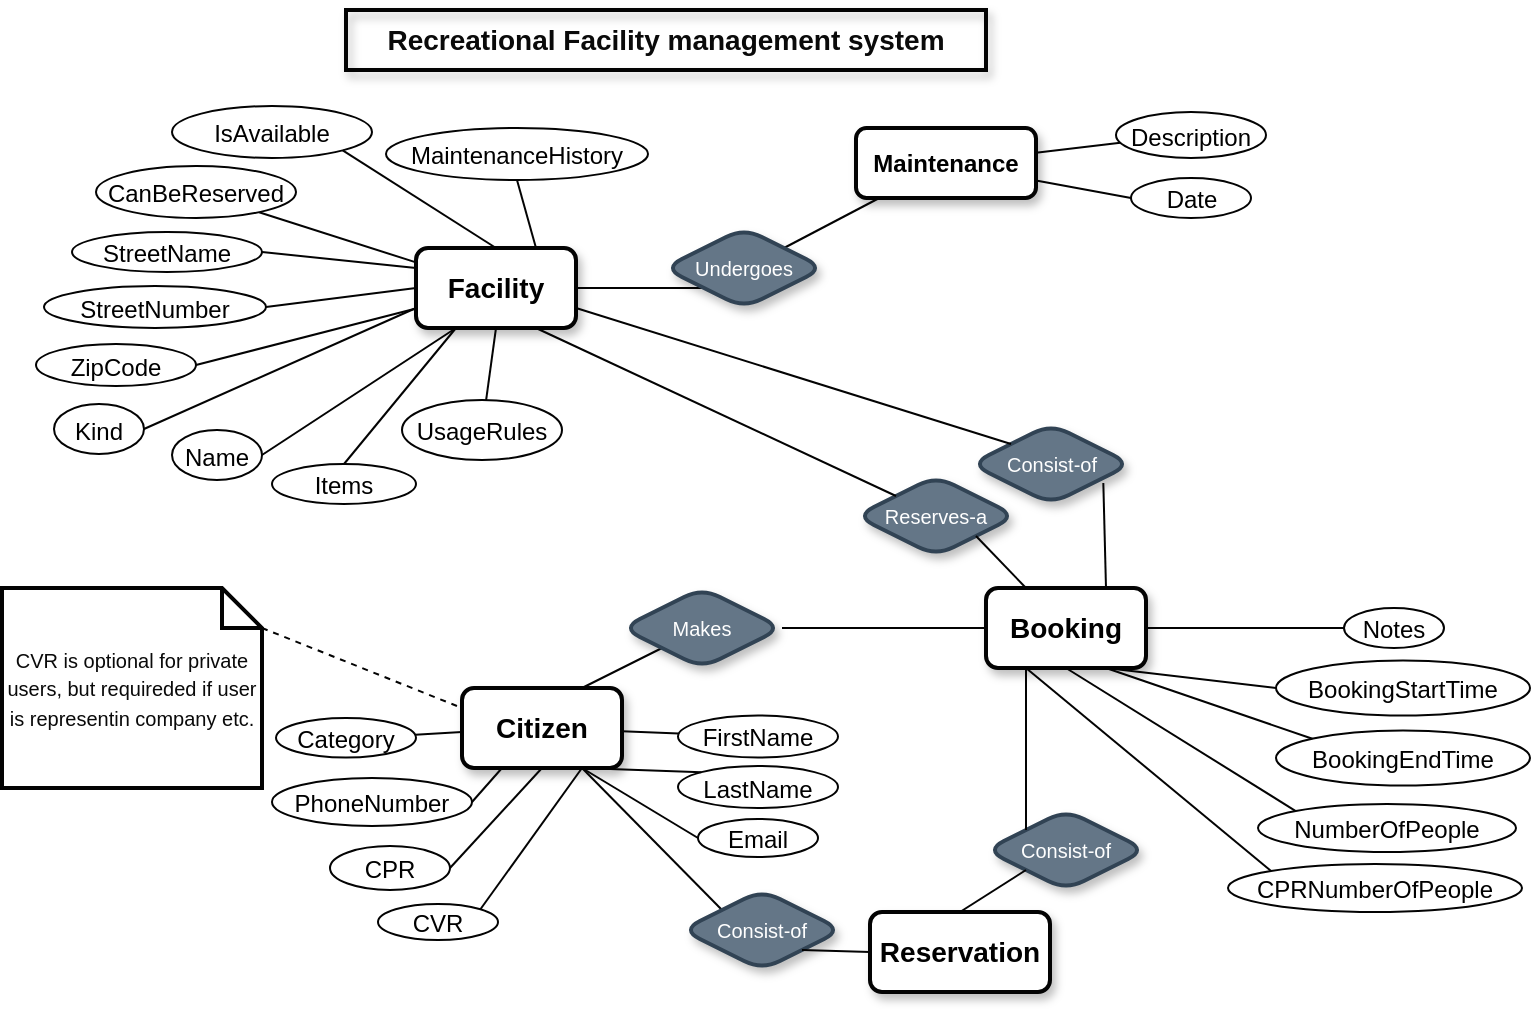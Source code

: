 <mxfile>
    <diagram id="R2lEEEUBdFMjLlhIrx00" name="RecreationalFacilityManagementSystem">
        <mxGraphModel dx="739" dy="653" grid="0" gridSize="10" guides="1" tooltips="1" connect="1" arrows="1" fold="1" page="1" pageScale="1" pageWidth="850" pageHeight="1100" background="#ffffff" math="0" shadow="0" extFonts="Permanent Marker^https://fonts.googleapis.com/css?family=Permanent+Marker">
            <root>
                <mxCell id="0"/>
                <mxCell id="1" parent="0"/>
                <mxCell id="12A3PGkBAE_qX95ZuoiP-11" value="" style="rounded=0;orthogonalLoop=1;jettySize=auto;html=1;fontSize=12;endArrow=none;endFill=0;strokeColor=#030303;" parent="1" source="12A3PGkBAE_qX95ZuoiP-1" target="12A3PGkBAE_qX95ZuoiP-6" edge="1">
                    <mxGeometry relative="1" as="geometry"/>
                </mxCell>
                <mxCell id="12A3PGkBAE_qX95ZuoiP-1" value="&lt;font style=&quot;font-size: 14px;&quot;&gt;Facility&lt;/font&gt;" style="rounded=1;whiteSpace=wrap;html=1;shadow=1;strokeWidth=2;strokeColor=#030303;fontStyle=1" parent="1" vertex="1">
                    <mxGeometry x="244" y="207" width="80" height="40" as="geometry"/>
                </mxCell>
                <mxCell id="12A3PGkBAE_qX95ZuoiP-62" style="edgeStyle=none;rounded=0;orthogonalLoop=1;jettySize=auto;html=1;exitX=0.75;exitY=0;exitDx=0;exitDy=0;entryX=0;entryY=1;entryDx=0;entryDy=0;fontSize=10;endArrow=none;endFill=0;strokeColor=#030303;" parent="1" source="12A3PGkBAE_qX95ZuoiP-2" target="12A3PGkBAE_qX95ZuoiP-61" edge="1">
                    <mxGeometry relative="1" as="geometry"/>
                </mxCell>
                <mxCell id="12A3PGkBAE_qX95ZuoiP-2" value="&lt;font style=&quot;font-size: 14px&quot;&gt;Citizen&lt;/font&gt;" style="rounded=1;whiteSpace=wrap;html=1;shadow=1;strokeWidth=2;strokeColor=#030303;fontStyle=1" parent="1" vertex="1">
                    <mxGeometry x="267" y="427" width="80" height="40" as="geometry"/>
                </mxCell>
                <mxCell id="12A3PGkBAE_qX95ZuoiP-42" style="rounded=0;orthogonalLoop=1;jettySize=auto;html=1;exitX=0.5;exitY=1;exitDx=0;exitDy=0;fontSize=12;endArrow=none;endFill=0;strokeColor=#030303;entryX=0;entryY=0;entryDx=0;entryDy=0;" parent="1" source="12A3PGkBAE_qX95ZuoiP-3" target="12A3PGkBAE_qX95ZuoiP-40" edge="1">
                    <mxGeometry relative="1" as="geometry"/>
                </mxCell>
                <mxCell id="12A3PGkBAE_qX95ZuoiP-44" style="rounded=0;orthogonalLoop=1;jettySize=auto;html=1;exitX=0.75;exitY=1;exitDx=0;exitDy=0;entryX=0;entryY=0.5;entryDx=0;entryDy=0;fontSize=12;endArrow=none;endFill=0;strokeColor=#030303;" parent="1" source="12A3PGkBAE_qX95ZuoiP-3" target="12A3PGkBAE_qX95ZuoiP-39" edge="1">
                    <mxGeometry relative="1" as="geometry"/>
                </mxCell>
                <mxCell id="12A3PGkBAE_qX95ZuoiP-63" style="edgeStyle=none;rounded=0;orthogonalLoop=1;jettySize=auto;html=1;exitX=0;exitY=0.5;exitDx=0;exitDy=0;entryX=1;entryY=0.5;entryDx=0;entryDy=0;fontSize=10;endArrow=none;endFill=0;strokeColor=#030303;" parent="1" source="12A3PGkBAE_qX95ZuoiP-3" target="12A3PGkBAE_qX95ZuoiP-61" edge="1">
                    <mxGeometry relative="1" as="geometry"/>
                </mxCell>
                <mxCell id="12A3PGkBAE_qX95ZuoiP-3" value="&lt;font style=&quot;font-size: 14px;&quot;&gt;Booking&lt;/font&gt;" style="rounded=1;whiteSpace=wrap;html=1;shadow=1;strokeWidth=2;strokeColor=#030303;fontStyle=1" parent="1" vertex="1">
                    <mxGeometry x="529" y="377" width="80" height="40" as="geometry"/>
                </mxCell>
                <mxCell id="12A3PGkBAE_qX95ZuoiP-4" value="&lt;font style=&quot;font-size: 12px&quot;&gt;Maintenance&lt;br&gt;&lt;/font&gt;" style="rounded=1;whiteSpace=wrap;html=1;shadow=1;strokeWidth=2;strokeColor=#030303;fontStyle=1" parent="1" vertex="1">
                    <mxGeometry x="464" y="147" width="90" height="35" as="geometry"/>
                </mxCell>
                <mxCell id="12A3PGkBAE_qX95ZuoiP-6" value="&lt;font style=&quot;font-size: 12px;&quot;&gt;CanBeReserved&lt;/font&gt;" style="ellipse;whiteSpace=wrap;html=1;fontSize=14;strokeColor=#030303;" parent="1" vertex="1">
                    <mxGeometry x="84" y="166" width="100" height="26" as="geometry"/>
                </mxCell>
                <mxCell id="12A3PGkBAE_qX95ZuoiP-49" style="rounded=0;orthogonalLoop=1;jettySize=auto;html=1;exitX=1;exitY=0.5;exitDx=0;exitDy=0;entryX=0;entryY=0.75;entryDx=0;entryDy=0;fontSize=12;endArrow=none;endFill=0;strokeColor=#030303;" parent="1" source="12A3PGkBAE_qX95ZuoiP-7" target="12A3PGkBAE_qX95ZuoiP-1" edge="1">
                    <mxGeometry relative="1" as="geometry"/>
                </mxCell>
                <mxCell id="12A3PGkBAE_qX95ZuoiP-7" value="&lt;span style=&quot;font-size: 12px;&quot;&gt;Kind&lt;/span&gt;" style="ellipse;whiteSpace=wrap;html=1;fontSize=14;strokeColor=#030303;" parent="1" vertex="1">
                    <mxGeometry x="63" y="285" width="45" height="25" as="geometry"/>
                </mxCell>
                <mxCell id="12A3PGkBAE_qX95ZuoiP-18" value="" style="rounded=0;orthogonalLoop=1;jettySize=auto;html=1;fontSize=12;endArrow=none;endFill=0;strokeColor=#030303;exitX=0.5;exitY=1;exitDx=0;exitDy=0;" parent="1" source="12A3PGkBAE_qX95ZuoiP-1" target="12A3PGkBAE_qX95ZuoiP-15" edge="1">
                    <mxGeometry relative="1" as="geometry">
                        <mxPoint x="299.23" y="305.707" as="sourcePoint"/>
                    </mxGeometry>
                </mxCell>
                <mxCell id="12A3PGkBAE_qX95ZuoiP-17" style="rounded=0;orthogonalLoop=1;jettySize=auto;html=1;exitX=0.5;exitY=0;exitDx=0;exitDy=0;entryX=0.25;entryY=1;entryDx=0;entryDy=0;fontSize=12;endArrow=none;endFill=0;strokeColor=#030303;" parent="1" source="12A3PGkBAE_qX95ZuoiP-14" target="12A3PGkBAE_qX95ZuoiP-1" edge="1">
                    <mxGeometry relative="1" as="geometry">
                        <mxPoint x="284" y="307" as="targetPoint"/>
                    </mxGeometry>
                </mxCell>
                <mxCell id="12A3PGkBAE_qX95ZuoiP-14" value="&lt;span style=&quot;font-size: 12px;&quot;&gt;Items&lt;/span&gt;" style="ellipse;whiteSpace=wrap;html=1;fontSize=14;strokeColor=#030303;" parent="1" vertex="1">
                    <mxGeometry x="172" y="315" width="72" height="20" as="geometry"/>
                </mxCell>
                <mxCell id="12A3PGkBAE_qX95ZuoiP-15" value="&lt;span style=&quot;font-size: 12px;&quot;&gt;UsageRules&lt;/span&gt;" style="ellipse;whiteSpace=wrap;html=1;fontSize=14;strokeColor=#030303;" parent="1" vertex="1">
                    <mxGeometry x="237" y="283" width="80" height="30" as="geometry"/>
                </mxCell>
                <mxCell id="12A3PGkBAE_qX95ZuoiP-25" value="" style="rounded=0;orthogonalLoop=1;jettySize=auto;html=1;fontSize=12;endArrow=none;endFill=0;strokeColor=#030303;" parent="1" source="12A3PGkBAE_qX95ZuoiP-19" target="12A3PGkBAE_qX95ZuoiP-2" edge="1">
                    <mxGeometry relative="1" as="geometry"/>
                </mxCell>
                <mxCell id="12A3PGkBAE_qX95ZuoiP-19" value="&lt;span style=&quot;font-size: 12px&quot;&gt;FirstName&lt;/span&gt;" style="ellipse;whiteSpace=wrap;html=1;fontSize=14;strokeColor=#030303;" parent="1" vertex="1">
                    <mxGeometry x="375" y="440.75" width="80" height="21" as="geometry"/>
                </mxCell>
                <mxCell id="12A3PGkBAE_qX95ZuoiP-29" style="rounded=0;orthogonalLoop=1;jettySize=auto;html=1;exitX=1;exitY=0.5;exitDx=0;exitDy=0;entryX=0.25;entryY=1;entryDx=0;entryDy=0;fontSize=12;endArrow=none;endFill=0;strokeColor=#030303;" parent="1" source="12A3PGkBAE_qX95ZuoiP-20" target="12A3PGkBAE_qX95ZuoiP-2" edge="1">
                    <mxGeometry relative="1" as="geometry"/>
                </mxCell>
                <mxCell id="12A3PGkBAE_qX95ZuoiP-20" value="&lt;span style=&quot;font-size: 12px;&quot;&gt;PhoneNumber&lt;br&gt;&lt;/span&gt;" style="ellipse;whiteSpace=wrap;html=1;fontSize=14;strokeColor=#030303;" parent="1" vertex="1">
                    <mxGeometry x="172" y="472" width="100" height="24" as="geometry"/>
                </mxCell>
                <mxCell id="12A3PGkBAE_qX95ZuoiP-31" style="rounded=0;orthogonalLoop=1;jettySize=auto;html=1;exitX=0;exitY=0.5;exitDx=0;exitDy=0;entryX=0.75;entryY=1;entryDx=0;entryDy=0;fontSize=12;endArrow=none;endFill=0;strokeColor=#030303;" parent="1" source="12A3PGkBAE_qX95ZuoiP-21" target="12A3PGkBAE_qX95ZuoiP-2" edge="1">
                    <mxGeometry relative="1" as="geometry"/>
                </mxCell>
                <mxCell id="12A3PGkBAE_qX95ZuoiP-21" value="&lt;span style=&quot;font-size: 12px;&quot;&gt;Email&lt;br&gt;&lt;/span&gt;" style="ellipse;whiteSpace=wrap;html=1;fontSize=14;strokeColor=#030303;" parent="1" vertex="1">
                    <mxGeometry x="385" y="492.5" width="60" height="19" as="geometry"/>
                </mxCell>
                <mxCell id="12A3PGkBAE_qX95ZuoiP-32" style="rounded=0;orthogonalLoop=1;jettySize=auto;html=1;exitX=1;exitY=0.5;exitDx=0;exitDy=0;entryX=0.5;entryY=1;entryDx=0;entryDy=0;fontSize=12;endArrow=none;endFill=0;strokeColor=#030303;" parent="1" source="12A3PGkBAE_qX95ZuoiP-22" target="12A3PGkBAE_qX95ZuoiP-2" edge="1">
                    <mxGeometry relative="1" as="geometry"/>
                </mxCell>
                <mxCell id="12A3PGkBAE_qX95ZuoiP-22" value="&lt;span style=&quot;font-size: 12px&quot;&gt;CPR&lt;br&gt;&lt;/span&gt;" style="ellipse;whiteSpace=wrap;html=1;fontSize=14;strokeColor=#030303;" parent="1" vertex="1">
                    <mxGeometry x="201" y="506" width="60" height="22" as="geometry"/>
                </mxCell>
                <mxCell id="12A3PGkBAE_qX95ZuoiP-24" value="" style="rounded=0;orthogonalLoop=1;jettySize=auto;html=1;fontSize=12;endArrow=none;endFill=0;strokeColor=#030303;" parent="1" source="12A3PGkBAE_qX95ZuoiP-23" target="12A3PGkBAE_qX95ZuoiP-2" edge="1">
                    <mxGeometry relative="1" as="geometry"/>
                </mxCell>
                <mxCell id="12A3PGkBAE_qX95ZuoiP-23" value="&lt;span style=&quot;font-size: 12px;&quot;&gt;Category&lt;br&gt;&lt;/span&gt;" style="ellipse;whiteSpace=wrap;html=1;fontSize=14;strokeColor=#030303;" parent="1" vertex="1">
                    <mxGeometry x="174" y="442" width="70" height="19.75" as="geometry"/>
                </mxCell>
                <mxCell id="12A3PGkBAE_qX95ZuoiP-38" style="rounded=0;orthogonalLoop=1;jettySize=auto;html=1;exitX=0;exitY=0.5;exitDx=0;exitDy=0;entryX=1;entryY=0.75;entryDx=0;entryDy=0;fontSize=12;endArrow=none;endFill=0;strokeColor=#030303;" parent="1" source="12A3PGkBAE_qX95ZuoiP-33" target="12A3PGkBAE_qX95ZuoiP-4" edge="1">
                    <mxGeometry relative="1" as="geometry"/>
                </mxCell>
                <mxCell id="12A3PGkBAE_qX95ZuoiP-33" value="&lt;span style=&quot;font-size: 12px;&quot;&gt;Date&lt;br&gt;&lt;/span&gt;" style="ellipse;whiteSpace=wrap;html=1;fontSize=14;strokeColor=#030303;" parent="1" vertex="1">
                    <mxGeometry x="601.5" y="172" width="60" height="20" as="geometry"/>
                </mxCell>
                <mxCell id="12A3PGkBAE_qX95ZuoiP-36" value="" style="rounded=0;orthogonalLoop=1;jettySize=auto;html=1;fontSize=12;endArrow=none;endFill=0;strokeColor=#030303;" parent="1" source="12A3PGkBAE_qX95ZuoiP-35" target="12A3PGkBAE_qX95ZuoiP-4" edge="1">
                    <mxGeometry relative="1" as="geometry"/>
                </mxCell>
                <mxCell id="12A3PGkBAE_qX95ZuoiP-35" value="&lt;span style=&quot;font-size: 12px;&quot;&gt;Description&lt;/span&gt;" style="ellipse;whiteSpace=wrap;html=1;fontSize=14;strokeColor=#030303;" parent="1" vertex="1">
                    <mxGeometry x="594" y="139" width="75" height="23" as="geometry"/>
                </mxCell>
                <mxCell id="12A3PGkBAE_qX95ZuoiP-39" value="&lt;span style=&quot;font-size: 12px&quot;&gt;BookingStartTime&lt;/span&gt;" style="ellipse;whiteSpace=wrap;html=1;fontSize=14;strokeColor=#030303;" parent="1" vertex="1">
                    <mxGeometry x="674" y="413.25" width="127" height="27.5" as="geometry"/>
                </mxCell>
                <mxCell id="12A3PGkBAE_qX95ZuoiP-40" value="&lt;span style=&quot;font-size: 12px&quot;&gt;NumberOfPeople&lt;/span&gt;" style="ellipse;whiteSpace=wrap;html=1;fontSize=14;strokeColor=#030303;" parent="1" vertex="1">
                    <mxGeometry x="665" y="485" width="129" height="24" as="geometry"/>
                </mxCell>
                <mxCell id="12A3PGkBAE_qX95ZuoiP-45" value="" style="rounded=0;orthogonalLoop=1;jettySize=auto;html=1;fontSize=12;endArrow=none;endFill=0;strokeColor=#030303;" parent="1" source="12A3PGkBAE_qX95ZuoiP-41" target="12A3PGkBAE_qX95ZuoiP-3" edge="1">
                    <mxGeometry relative="1" as="geometry"/>
                </mxCell>
                <mxCell id="12A3PGkBAE_qX95ZuoiP-41" value="&lt;span style=&quot;font-size: 12px&quot;&gt;Notes&lt;/span&gt;" style="ellipse;whiteSpace=wrap;html=1;fontSize=14;strokeColor=#030303;" parent="1" vertex="1">
                    <mxGeometry x="708" y="387" width="50" height="20" as="geometry"/>
                </mxCell>
                <mxCell id="12A3PGkBAE_qX95ZuoiP-57" value="&lt;b&gt;&lt;font style=&quot;font-size: 14px;&quot;&gt;Recreational Facility management system&lt;/font&gt;&lt;/b&gt;" style="text;html=1;strokeColor=#030303;fillColor=none;align=center;verticalAlign=middle;whiteSpace=wrap;rounded=0;shadow=1;strokeWidth=2;fontSize=12;fontColor=#0A0A0A;" parent="1" vertex="1">
                    <mxGeometry x="209" y="88" width="320" height="30" as="geometry"/>
                </mxCell>
                <mxCell id="12A3PGkBAE_qX95ZuoiP-59" style="edgeStyle=none;rounded=0;orthogonalLoop=1;jettySize=auto;html=1;exitX=0;exitY=1;exitDx=0;exitDy=0;entryX=1;entryY=0.5;entryDx=0;entryDy=0;fontSize=14;endArrow=none;endFill=0;strokeColor=#030303;" parent="1" source="12A3PGkBAE_qX95ZuoiP-58" target="12A3PGkBAE_qX95ZuoiP-1" edge="1">
                    <mxGeometry relative="1" as="geometry"/>
                </mxCell>
                <mxCell id="12A3PGkBAE_qX95ZuoiP-60" style="edgeStyle=none;rounded=0;orthogonalLoop=1;jettySize=auto;html=1;exitX=1;exitY=0;exitDx=0;exitDy=0;fontSize=14;endArrow=none;endFill=0;strokeColor=#030303;" parent="1" source="12A3PGkBAE_qX95ZuoiP-58" target="12A3PGkBAE_qX95ZuoiP-4" edge="1">
                    <mxGeometry relative="1" as="geometry"/>
                </mxCell>
                <mxCell id="12A3PGkBAE_qX95ZuoiP-58" value="&lt;font style=&quot;font-size: 10px;&quot;&gt;Undergoes&lt;/font&gt;" style="shape=rhombus;perimeter=rhombusPerimeter;whiteSpace=wrap;html=1;align=center;rounded=1;shadow=1;strokeWidth=2;fontSize=12;strokeColor=#314354;fillColor=#647687;fontColor=#ffffff;" parent="1" vertex="1">
                    <mxGeometry x="368" y="197" width="80" height="40" as="geometry"/>
                </mxCell>
                <mxCell id="12A3PGkBAE_qX95ZuoiP-61" value="Makes" style="shape=rhombus;perimeter=rhombusPerimeter;whiteSpace=wrap;html=1;align=center;rounded=1;shadow=1;strokeWidth=2;fontSize=10;strokeColor=#314354;fillColor=#647687;fontColor=#ffffff;" parent="1" vertex="1">
                    <mxGeometry x="347" y="377" width="80" height="40" as="geometry"/>
                </mxCell>
                <mxCell id="2" value="Reserves-a" style="shape=rhombus;perimeter=rhombusPerimeter;whiteSpace=wrap;html=1;align=center;rounded=1;shadow=1;strokeWidth=2;fontSize=10;strokeColor=#314354;fillColor=#647687;fontColor=#ffffff;" parent="1" vertex="1">
                    <mxGeometry x="464" y="321" width="80" height="40" as="geometry"/>
                </mxCell>
                <mxCell id="7" value="&lt;font style=&quot;font-size: 10px&quot;&gt;CVR is optional for private users, but requireded if user is representin company etc.&lt;/font&gt;" style="shape=note;size=20;whiteSpace=wrap;html=1;fontColor=#0A0A0A;strokeColor=#030303;strokeWidth=2;fillColor=#FFFFFF;" parent="1" vertex="1">
                    <mxGeometry x="37" y="377" width="130" height="100" as="geometry"/>
                </mxCell>
                <mxCell id="8" value="&lt;span style=&quot;font-size: 12px&quot;&gt;StreetName&lt;/span&gt;" style="ellipse;whiteSpace=wrap;html=1;fontSize=14;strokeColor=#030303;" parent="1" vertex="1">
                    <mxGeometry x="72" y="199" width="95" height="20" as="geometry"/>
                </mxCell>
                <mxCell id="9" value="&lt;span style=&quot;font-size: 12px&quot;&gt;StreetNumber&lt;/span&gt;" style="ellipse;whiteSpace=wrap;html=1;fontSize=14;strokeColor=#030303;" parent="1" vertex="1">
                    <mxGeometry x="58" y="226" width="111" height="21" as="geometry"/>
                </mxCell>
                <mxCell id="10" value="&lt;span style=&quot;font-size: 12px&quot;&gt;ZipCode&lt;/span&gt;" style="ellipse;whiteSpace=wrap;html=1;fontSize=14;strokeColor=#030303;" parent="1" vertex="1">
                    <mxGeometry x="54" y="255" width="80" height="21" as="geometry"/>
                </mxCell>
                <mxCell id="11" style="rounded=0;orthogonalLoop=1;jettySize=auto;html=1;exitX=1;exitY=0.5;exitDx=0;exitDy=0;fontSize=12;endArrow=none;endFill=0;strokeColor=#030303;" parent="1" source="10" target="12A3PGkBAE_qX95ZuoiP-1" edge="1">
                    <mxGeometry relative="1" as="geometry">
                        <mxPoint x="108" y="311" as="sourcePoint"/>
                        <mxPoint x="147.333" y="241.21" as="targetPoint"/>
                    </mxGeometry>
                </mxCell>
                <mxCell id="12" style="rounded=0;orthogonalLoop=1;jettySize=auto;html=1;exitX=1;exitY=0.5;exitDx=0;exitDy=0;entryX=0;entryY=0.5;entryDx=0;entryDy=0;fontSize=12;endArrow=none;endFill=0;strokeColor=#030303;" parent="1" source="9" target="12A3PGkBAE_qX95ZuoiP-1" edge="1">
                    <mxGeometry relative="1" as="geometry">
                        <mxPoint x="146.0" y="271.5" as="sourcePoint"/>
                        <mxPoint x="134" y="227" as="targetPoint"/>
                    </mxGeometry>
                </mxCell>
                <mxCell id="13" style="rounded=0;orthogonalLoop=1;jettySize=auto;html=1;entryX=1;entryY=0.5;entryDx=0;entryDy=0;fontSize=12;endArrow=none;endFill=0;strokeColor=#030303;exitX=0;exitY=0.25;exitDx=0;exitDy=0;" parent="1" source="12A3PGkBAE_qX95ZuoiP-1" target="8" edge="1">
                    <mxGeometry relative="1" as="geometry">
                        <mxPoint x="144.654" y="214.078" as="sourcePoint"/>
                        <mxPoint x="144" y="237.0" as="targetPoint"/>
                    </mxGeometry>
                </mxCell>
                <mxCell id="18" style="edgeStyle=none;rounded=0;orthogonalLoop=1;jettySize=auto;html=1;exitX=0;exitY=0;exitDx=130;exitDy=20;entryX=0;entryY=0.25;entryDx=0;entryDy=0;fontSize=10;endArrow=none;endFill=0;strokeColor=#030303;exitPerimeter=0;dashed=1;" parent="1" source="7" target="12A3PGkBAE_qX95ZuoiP-2" edge="1">
                    <mxGeometry relative="1" as="geometry">
                        <mxPoint x="357" y="437.0" as="sourcePoint"/>
                        <mxPoint x="414" y="407" as="targetPoint"/>
                    </mxGeometry>
                </mxCell>
                <mxCell id="20" value="&lt;span style=&quot;font-size: 12px&quot;&gt;Name&lt;/span&gt;" style="ellipse;whiteSpace=wrap;html=1;fontSize=14;strokeColor=#030303;" parent="1" vertex="1">
                    <mxGeometry x="122" y="298" width="45" height="25" as="geometry"/>
                </mxCell>
                <mxCell id="22" style="rounded=0;orthogonalLoop=1;jettySize=auto;html=1;exitX=1;exitY=0.5;exitDx=0;exitDy=0;entryX=0.25;entryY=1;entryDx=0;entryDy=0;fontSize=12;endArrow=none;endFill=0;strokeColor=#030303;" parent="1" source="20" target="12A3PGkBAE_qX95ZuoiP-1" edge="1">
                    <mxGeometry relative="1" as="geometry">
                        <mxPoint x="231.0" y="294.5" as="sourcePoint"/>
                        <mxPoint x="251" y="254.5" as="targetPoint"/>
                    </mxGeometry>
                </mxCell>
                <mxCell id="23" value="&lt;span style=&quot;font-size: 12px&quot;&gt;BookingEndTime&lt;/span&gt;" style="ellipse;whiteSpace=wrap;html=1;fontSize=14;strokeColor=#030303;" parent="1" vertex="1">
                    <mxGeometry x="674" y="448.25" width="127" height="27.5" as="geometry"/>
                </mxCell>
                <mxCell id="24" style="rounded=0;orthogonalLoop=1;jettySize=auto;html=1;entryX=0;entryY=0;entryDx=0;entryDy=0;fontSize=12;endArrow=none;endFill=0;strokeColor=#030303;exitX=0.75;exitY=1;exitDx=0;exitDy=0;" parent="1" source="12A3PGkBAE_qX95ZuoiP-3" target="23" edge="1">
                    <mxGeometry relative="1" as="geometry">
                        <mxPoint x="599" y="427" as="sourcePoint"/>
                        <mxPoint x="684.0" y="437" as="targetPoint"/>
                    </mxGeometry>
                </mxCell>
                <mxCell id="25" value="&lt;font style=&quot;font-size: 12px&quot;&gt;IsAvailable&lt;/font&gt;" style="ellipse;whiteSpace=wrap;html=1;fontSize=14;strokeColor=#030303;" parent="1" vertex="1">
                    <mxGeometry x="122" y="136" width="100" height="26" as="geometry"/>
                </mxCell>
                <mxCell id="27" value="" style="rounded=0;orthogonalLoop=1;jettySize=auto;html=1;fontSize=12;endArrow=none;endFill=0;strokeColor=#030303;entryX=1;entryY=1;entryDx=0;entryDy=0;exitX=0.5;exitY=0;exitDx=0;exitDy=0;" parent="1" source="12A3PGkBAE_qX95ZuoiP-1" target="25" edge="1">
                    <mxGeometry relative="1" as="geometry">
                        <mxPoint x="292.398" y="202.98" as="sourcePoint"/>
                        <mxPoint x="253.0" y="177.998" as="targetPoint"/>
                    </mxGeometry>
                </mxCell>
                <mxCell id="28" value="&lt;span style=&quot;font-size: 12px&quot;&gt;LastName&lt;/span&gt;" style="ellipse;whiteSpace=wrap;html=1;fontSize=14;strokeColor=#030303;" parent="1" vertex="1">
                    <mxGeometry x="375" y="466" width="80" height="21" as="geometry"/>
                </mxCell>
                <mxCell id="29" value="" style="rounded=0;orthogonalLoop=1;jettySize=auto;html=1;fontSize=12;endArrow=none;endFill=0;strokeColor=#030303;exitX=0;exitY=0;exitDx=0;exitDy=0;entryX=0.75;entryY=1;entryDx=0;entryDy=0;" parent="1" source="28" target="12A3PGkBAE_qX95ZuoiP-2" edge="1">
                    <mxGeometry relative="1" as="geometry">
                        <mxPoint x="390.895" y="479.544" as="sourcePoint"/>
                        <mxPoint x="347" y="480" as="targetPoint"/>
                    </mxGeometry>
                </mxCell>
                <mxCell id="30" value="&lt;span style=&quot;font-size: 12px&quot;&gt;CVR&lt;br&gt;&lt;/span&gt;" style="ellipse;whiteSpace=wrap;html=1;fontSize=14;strokeColor=#030303;" parent="1" vertex="1">
                    <mxGeometry x="225" y="535" width="60" height="18" as="geometry"/>
                </mxCell>
                <mxCell id="31" style="rounded=0;orthogonalLoop=1;jettySize=auto;html=1;exitX=1;exitY=0;exitDx=0;exitDy=0;entryX=0.75;entryY=1;entryDx=0;entryDy=0;fontSize=12;endArrow=none;endFill=0;strokeColor=#030303;" parent="1" source="30" target="12A3PGkBAE_qX95ZuoiP-2" edge="1">
                    <mxGeometry relative="1" as="geometry">
                        <mxPoint x="280" y="530" as="sourcePoint"/>
                        <mxPoint x="317" y="477" as="targetPoint"/>
                    </mxGeometry>
                </mxCell>
                <mxCell id="32" value="&lt;font style=&quot;font-size: 14px&quot;&gt;Reservation&lt;/font&gt;" style="rounded=1;whiteSpace=wrap;html=1;shadow=1;strokeWidth=2;strokeColor=#030303;fontStyle=1" parent="1" vertex="1">
                    <mxGeometry x="471" y="539" width="90" height="40" as="geometry"/>
                </mxCell>
                <mxCell id="35" style="edgeStyle=none;rounded=0;orthogonalLoop=1;jettySize=auto;html=1;exitX=0.25;exitY=0;exitDx=0;exitDy=0;fontSize=10;endArrow=none;endFill=0;entryX=1;entryY=1;entryDx=0;entryDy=0;strokeColor=#030303;" parent="1" source="12A3PGkBAE_qX95ZuoiP-3" target="2" edge="1">
                    <mxGeometry relative="1" as="geometry">
                        <mxPoint x="601.5" y="271" as="sourcePoint"/>
                        <mxPoint x="510" y="277.0" as="targetPoint"/>
                    </mxGeometry>
                </mxCell>
                <mxCell id="37" style="edgeStyle=none;rounded=0;orthogonalLoop=1;jettySize=auto;html=1;exitX=0;exitY=0;exitDx=0;exitDy=0;fontSize=10;endArrow=none;endFill=0;entryX=0.75;entryY=1;entryDx=0;entryDy=0;strokeColor=#030303;" parent="1" source="2" target="12A3PGkBAE_qX95ZuoiP-1" edge="1">
                    <mxGeometry relative="1" as="geometry">
                        <mxPoint x="601.5" y="271" as="sourcePoint"/>
                        <mxPoint x="498" y="338" as="targetPoint"/>
                    </mxGeometry>
                </mxCell>
                <mxCell id="38" style="rounded=0;orthogonalLoop=1;jettySize=auto;html=1;entryX=0.75;entryY=1;entryDx=0;entryDy=0;fontSize=12;endArrow=none;endFill=0;strokeColor=#030303;exitX=0;exitY=0;exitDx=0;exitDy=0;" parent="1" source="39" target="12A3PGkBAE_qX95ZuoiP-2" edge="1">
                    <mxGeometry relative="1" as="geometry">
                        <mxPoint x="377" y="569" as="sourcePoint"/>
                        <mxPoint x="379.49" y="570.0" as="targetPoint"/>
                    </mxGeometry>
                </mxCell>
                <mxCell id="39" value="Consist-of" style="shape=rhombus;perimeter=rhombusPerimeter;whiteSpace=wrap;html=1;align=center;rounded=1;shadow=1;strokeWidth=2;fontSize=10;strokeColor=#314354;fillColor=#647687;fontColor=#ffffff;" parent="1" vertex="1">
                    <mxGeometry x="377" y="528" width="80" height="40" as="geometry"/>
                </mxCell>
                <mxCell id="40" style="rounded=0;orthogonalLoop=1;jettySize=auto;html=1;fontSize=12;endArrow=none;endFill=0;strokeColor=#030303;exitX=0;exitY=0.5;exitDx=0;exitDy=0;entryX=1;entryY=1;entryDx=0;entryDy=0;" parent="1" source="32" target="39" edge="1">
                    <mxGeometry relative="1" as="geometry">
                        <mxPoint x="529" y="744" as="sourcePoint"/>
                        <mxPoint x="428.0" y="635.0" as="targetPoint"/>
                    </mxGeometry>
                </mxCell>
                <mxCell id="41" value="Consist-of" style="shape=rhombus;perimeter=rhombusPerimeter;whiteSpace=wrap;html=1;align=center;rounded=1;shadow=1;strokeWidth=2;fontSize=10;strokeColor=#314354;fillColor=#647687;fontColor=#ffffff;" parent="1" vertex="1">
                    <mxGeometry x="529" y="488" width="80" height="40" as="geometry"/>
                </mxCell>
                <mxCell id="42" style="rounded=0;orthogonalLoop=1;jettySize=auto;html=1;fontSize=12;endArrow=none;endFill=0;strokeColor=#030303;exitX=0.5;exitY=0;exitDx=0;exitDy=0;entryX=0;entryY=1;entryDx=0;entryDy=0;" parent="1" source="32" target="41" edge="1">
                    <mxGeometry relative="1" as="geometry">
                        <mxPoint x="631" y="558" as="sourcePoint"/>
                        <mxPoint x="508.0" y="585.0" as="targetPoint"/>
                    </mxGeometry>
                </mxCell>
                <mxCell id="43" style="rounded=0;orthogonalLoop=1;jettySize=auto;html=1;entryX=0.25;entryY=1;entryDx=0;entryDy=0;fontSize=12;endArrow=none;endFill=0;strokeColor=#030303;exitX=0;exitY=0;exitDx=0;exitDy=0;" parent="1" source="41" target="12A3PGkBAE_qX95ZuoiP-3" edge="1">
                    <mxGeometry relative="1" as="geometry">
                        <mxPoint x="641" y="564" as="sourcePoint"/>
                        <mxPoint x="540.0" y="455.0" as="targetPoint"/>
                    </mxGeometry>
                </mxCell>
                <mxCell id="44" value="&lt;span style=&quot;font-size: 12px&quot;&gt;CPRNumberOfPeople&lt;/span&gt;" style="ellipse;whiteSpace=wrap;html=1;fontSize=14;strokeColor=#030303;" parent="1" vertex="1">
                    <mxGeometry x="650" y="515" width="147" height="24" as="geometry"/>
                </mxCell>
                <mxCell id="45" style="rounded=0;orthogonalLoop=1;jettySize=auto;html=1;exitX=0.25;exitY=1;exitDx=0;exitDy=0;fontSize=12;endArrow=none;endFill=0;strokeColor=#030303;entryX=0;entryY=0;entryDx=0;entryDy=0;" parent="1" source="12A3PGkBAE_qX95ZuoiP-3" target="44" edge="1">
                    <mxGeometry relative="1" as="geometry">
                        <mxPoint x="553.93" y="452" as="sourcePoint"/>
                        <mxPoint x="668.999" y="523.482" as="targetPoint"/>
                    </mxGeometry>
                </mxCell>
                <mxCell id="46" value="Consist-of" style="shape=rhombus;perimeter=rhombusPerimeter;whiteSpace=wrap;html=1;align=center;rounded=1;shadow=1;strokeWidth=2;fontSize=10;strokeColor=#314354;fillColor=#647687;fontColor=#ffffff;" parent="1" vertex="1">
                    <mxGeometry x="521.5" y="295" width="80" height="40" as="geometry"/>
                </mxCell>
                <mxCell id="47" style="edgeStyle=none;rounded=0;orthogonalLoop=1;jettySize=auto;html=1;exitX=0.75;exitY=0;exitDx=0;exitDy=0;fontSize=10;endArrow=none;endFill=0;entryX=0.827;entryY=0.738;entryDx=0;entryDy=0;strokeColor=#030303;entryPerimeter=0;" parent="1" source="12A3PGkBAE_qX95ZuoiP-3" target="46" edge="1">
                    <mxGeometry relative="1" as="geometry">
                        <mxPoint x="643" y="363" as="sourcePoint"/>
                        <mxPoint x="562" y="324" as="targetPoint"/>
                    </mxGeometry>
                </mxCell>
                <mxCell id="48" style="edgeStyle=none;rounded=0;orthogonalLoop=1;jettySize=auto;html=1;exitX=0;exitY=0;exitDx=0;exitDy=0;fontSize=10;endArrow=none;endFill=0;entryX=1;entryY=0.75;entryDx=0;entryDy=0;strokeColor=#030303;" parent="1" source="46" target="12A3PGkBAE_qX95ZuoiP-1" edge="1">
                    <mxGeometry relative="1" as="geometry">
                        <mxPoint x="438" y="328" as="sourcePoint"/>
                        <mxPoint x="314" y="257" as="targetPoint"/>
                    </mxGeometry>
                </mxCell>
                <mxCell id="49" value="&lt;font style=&quot;font-size: 12px&quot;&gt;MaintenanceHistory&lt;/font&gt;" style="ellipse;whiteSpace=wrap;html=1;fontSize=14;strokeColor=#030303;" vertex="1" parent="1">
                    <mxGeometry x="229" y="147" width="131" height="26" as="geometry"/>
                </mxCell>
                <mxCell id="50" value="" style="rounded=0;orthogonalLoop=1;jettySize=auto;html=1;fontSize=12;endArrow=none;endFill=0;strokeColor=#030303;entryX=0.5;entryY=1;entryDx=0;entryDy=0;exitX=0.75;exitY=0;exitDx=0;exitDy=0;" edge="1" parent="1" source="12A3PGkBAE_qX95ZuoiP-1" target="49">
                    <mxGeometry relative="1" as="geometry">
                        <mxPoint x="334" y="211" as="sourcePoint"/>
                        <mxPoint x="313.0" y="162.0" as="targetPoint"/>
                    </mxGeometry>
                </mxCell>
            </root>
        </mxGraphModel>
    </diagram>
</mxfile>
